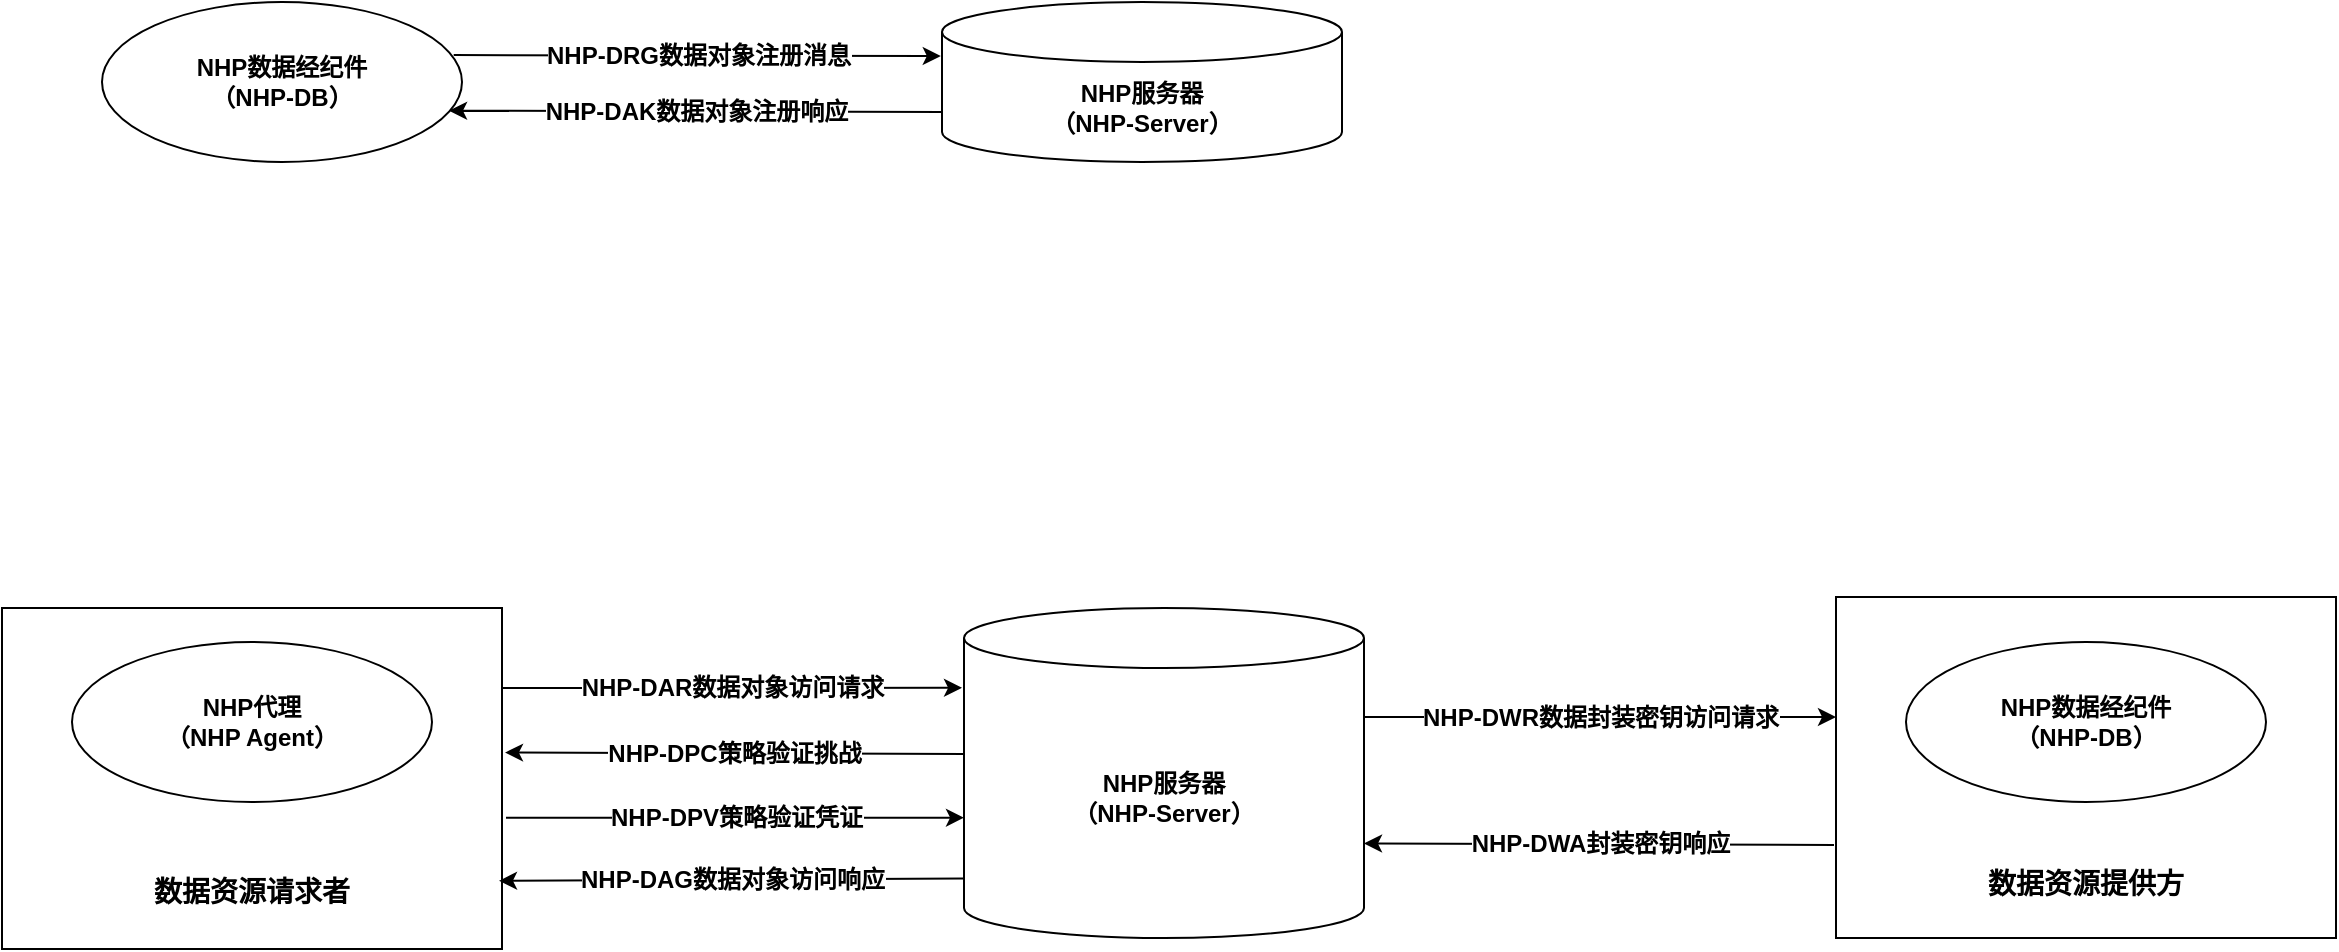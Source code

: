 <mxfile version="27.0.5">
  <diagram name="第 1 页" id="cxOIMT9CrhXrCGaVQ_hj">
    <mxGraphModel dx="2220" dy="1223" grid="1" gridSize="10" guides="1" tooltips="1" connect="1" arrows="1" fold="1" page="1" pageScale="1" pageWidth="1654" pageHeight="1169" math="0" shadow="0">
      <root>
        <mxCell id="0" />
        <mxCell id="1" parent="0" />
        <mxCell id="-prleealjzdKW0juIW-7-2" value="" style="rounded=0;whiteSpace=wrap;html=1;strokeWidth=1;fillColor=none;align=center;" vertex="1" parent="1">
          <mxGeometry x="310" y="503" width="250" height="170.5" as="geometry" />
        </mxCell>
        <mxCell id="mBRabc0Q7ghUZyc4k5AS-2" value="" style="rounded=0;whiteSpace=wrap;html=1;strokeWidth=1;fillColor=none;align=center;" parent="1" vertex="1">
          <mxGeometry x="1227" y="497.5" width="250" height="170.5" as="geometry" />
        </mxCell>
        <mxCell id="cnqvoqYelQEDcmGMp8Uq-1" value="&lt;b&gt;NHP服务器&lt;/b&gt;&lt;div&gt;&lt;b&gt;（NHP-Server）&lt;/b&gt;&lt;/div&gt;" style="shape=cylinder3;whiteSpace=wrap;html=1;boundedLbl=1;backgroundOutline=1;size=15;fillColor=none;" parent="1" vertex="1">
          <mxGeometry x="780" y="200" width="200" height="80" as="geometry" />
        </mxCell>
        <mxCell id="cnqvoqYelQEDcmGMp8Uq-2" value="&lt;b&gt;NHP数据经纪件&lt;/b&gt;&lt;div&gt;&lt;b&gt;（NHP-DB）&lt;/b&gt;&lt;/div&gt;" style="ellipse;whiteSpace=wrap;html=1;fillColor=none;" parent="1" vertex="1">
          <mxGeometry x="360" y="200" width="180" height="80" as="geometry" />
        </mxCell>
        <mxCell id="cnqvoqYelQEDcmGMp8Uq-3" value="" style="endArrow=classic;html=1;rounded=0;exitX=0.977;exitY=0.332;exitDx=0;exitDy=0;entryX=-0.003;entryY=0.263;entryDx=0;entryDy=0;entryPerimeter=0;exitPerimeter=0;" parent="1" source="cnqvoqYelQEDcmGMp8Uq-2" edge="1">
          <mxGeometry relative="1" as="geometry">
            <mxPoint x="530.64" y="226.4" as="sourcePoint" />
            <mxPoint x="779.4" y="227.04" as="targetPoint" />
          </mxGeometry>
        </mxCell>
        <mxCell id="cnqvoqYelQEDcmGMp8Uq-4" value="&lt;b&gt;&lt;font style=&quot;font-size: 12px;&quot;&gt;NHP-DRG数据对象注册消息&lt;/font&gt;&lt;/b&gt;" style="edgeLabel;resizable=0;html=1;;align=center;verticalAlign=middle;" parent="cnqvoqYelQEDcmGMp8Uq-3" connectable="0" vertex="1">
          <mxGeometry relative="1" as="geometry" />
        </mxCell>
        <mxCell id="cnqvoqYelQEDcmGMp8Uq-5" value="" style="endArrow=classic;html=1;rounded=0;entryX=0.964;entryY=0.679;entryDx=0;entryDy=0;entryPerimeter=0;exitX=0;exitY=0.625;exitDx=0;exitDy=0;exitPerimeter=0;" parent="1" target="cnqvoqYelQEDcmGMp8Uq-2" edge="1">
          <mxGeometry relative="1" as="geometry">
            <mxPoint x="780.0" y="255.0" as="sourcePoint" />
            <mxPoint x="540.0" y="255.0" as="targetPoint" />
          </mxGeometry>
        </mxCell>
        <mxCell id="cnqvoqYelQEDcmGMp8Uq-6" value="&lt;font style=&quot;font-size: 12px;&quot;&gt;&lt;b&gt;NHP-DAK数据对象注册响应&lt;/b&gt;&lt;/font&gt;" style="edgeLabel;resizable=0;html=1;;align=center;verticalAlign=middle;" parent="cnqvoqYelQEDcmGMp8Uq-5" connectable="0" vertex="1">
          <mxGeometry relative="1" as="geometry" />
        </mxCell>
        <mxCell id="cnqvoqYelQEDcmGMp8Uq-14" value="&lt;b&gt;NHP服务器&lt;/b&gt;&lt;div&gt;&lt;b&gt;（NHP-Server）&lt;/b&gt;&lt;/div&gt;" style="shape=cylinder3;whiteSpace=wrap;html=1;boundedLbl=1;backgroundOutline=1;size=15;fillColor=none;" parent="1" vertex="1">
          <mxGeometry x="791" y="503" width="200" height="165" as="geometry" />
        </mxCell>
        <mxCell id="cnqvoqYelQEDcmGMp8Uq-16" value="" style="endArrow=classic;html=1;rounded=0;entryX=-0.005;entryY=0.242;entryDx=0;entryDy=0;entryPerimeter=0;" parent="1" target="cnqvoqYelQEDcmGMp8Uq-14" edge="1">
          <mxGeometry relative="1" as="geometry">
            <mxPoint x="560" y="543" as="sourcePoint" />
            <mxPoint x="790" y="543" as="targetPoint" />
          </mxGeometry>
        </mxCell>
        <mxCell id="cnqvoqYelQEDcmGMp8Uq-17" value="&lt;b&gt;&lt;font style=&quot;font-size: 12px;&quot;&gt;NHP-DAR数据对象访问请求&lt;/font&gt;&lt;/b&gt;" style="edgeLabel;resizable=0;html=1;;align=center;verticalAlign=middle;" parent="cnqvoqYelQEDcmGMp8Uq-16" connectable="0" vertex="1">
          <mxGeometry relative="1" as="geometry" />
        </mxCell>
        <mxCell id="cnqvoqYelQEDcmGMp8Uq-18" value="" style="endArrow=classic;html=1;rounded=0;exitX=-0.001;exitY=0.723;exitDx=0;exitDy=0;exitPerimeter=0;entryX=0.994;entryY=0.8;entryDx=0;entryDy=0;entryPerimeter=0;" parent="1" target="-prleealjzdKW0juIW-7-2" edge="1">
          <mxGeometry relative="1" as="geometry">
            <mxPoint x="790.8" y="638.295" as="sourcePoint" />
            <mxPoint x="570" y="639" as="targetPoint" />
          </mxGeometry>
        </mxCell>
        <mxCell id="cnqvoqYelQEDcmGMp8Uq-19" value="&lt;font style=&quot;font-size: 12px;&quot;&gt;&lt;b&gt;NHP-DAG数据对象访问响应&lt;/b&gt;&lt;/font&gt;" style="edgeLabel;resizable=0;html=1;;align=center;verticalAlign=middle;" parent="cnqvoqYelQEDcmGMp8Uq-18" connectable="0" vertex="1">
          <mxGeometry relative="1" as="geometry" />
        </mxCell>
        <mxCell id="cnqvoqYelQEDcmGMp8Uq-22" value="" style="endArrow=classic;html=1;rounded=0;entryX=-0.005;entryY=0.242;entryDx=0;entryDy=0;entryPerimeter=0;exitX=1.008;exitY=0.615;exitDx=0;exitDy=0;exitPerimeter=0;" parent="1" source="-prleealjzdKW0juIW-7-2" edge="1">
          <mxGeometry relative="1" as="geometry">
            <mxPoint x="580" y="608" as="sourcePoint" />
            <mxPoint x="791" y="607.83" as="targetPoint" />
          </mxGeometry>
        </mxCell>
        <mxCell id="cnqvoqYelQEDcmGMp8Uq-23" value="&lt;b&gt;&lt;font style=&quot;font-size: 12px;&quot;&gt;NHP-DPV策略验证凭证&lt;/font&gt;&lt;/b&gt;" style="edgeLabel;resizable=0;html=1;;align=center;verticalAlign=middle;" parent="cnqvoqYelQEDcmGMp8Uq-22" connectable="0" vertex="1">
          <mxGeometry relative="1" as="geometry" />
        </mxCell>
        <mxCell id="cnqvoqYelQEDcmGMp8Uq-24" value="" style="endArrow=classic;html=1;rounded=0;exitX=-0.001;exitY=0.723;exitDx=0;exitDy=0;exitPerimeter=0;entryX=1.006;entryY=0.424;entryDx=0;entryDy=0;entryPerimeter=0;" parent="1" target="-prleealjzdKW0juIW-7-2" edge="1">
          <mxGeometry relative="1" as="geometry">
            <mxPoint x="791" y="575.995" as="sourcePoint" />
            <mxPoint x="580" y="576" as="targetPoint" />
          </mxGeometry>
        </mxCell>
        <mxCell id="cnqvoqYelQEDcmGMp8Uq-25" value="&lt;font style=&quot;font-size: 12px;&quot;&gt;&lt;b&gt;NHP-DPC策略验证挑战&lt;/b&gt;&lt;/font&gt;" style="edgeLabel;resizable=0;html=1;;align=center;verticalAlign=middle;" parent="cnqvoqYelQEDcmGMp8Uq-24" connectable="0" vertex="1">
          <mxGeometry relative="1" as="geometry" />
        </mxCell>
        <mxCell id="mBRabc0Q7ghUZyc4k5AS-1" value="&lt;b&gt;NHP数据经纪件&lt;/b&gt;&lt;div&gt;&lt;b&gt;（NHP-DB）&lt;/b&gt;&lt;/div&gt;" style="ellipse;whiteSpace=wrap;html=1;fillColor=none;" parent="1" vertex="1">
          <mxGeometry x="1262" y="520" width="180" height="80" as="geometry" />
        </mxCell>
        <mxCell id="mBRabc0Q7ghUZyc4k5AS-3" value="&lt;b&gt;数据资源提供方&lt;/b&gt;" style="text;html=1;align=center;verticalAlign=middle;whiteSpace=wrap;rounded=0;fontSize=14;" parent="1" vertex="1">
          <mxGeometry x="1297" y="626" width="110" height="30" as="geometry" />
        </mxCell>
        <mxCell id="mBRabc0Q7ghUZyc4k5AS-4" value="" style="endArrow=classic;html=1;rounded=0;entryX=-0.005;entryY=0.242;entryDx=0;entryDy=0;entryPerimeter=0;exitX=0.926;exitY=0.234;exitDx=0;exitDy=0;exitPerimeter=0;" parent="1" edge="1">
          <mxGeometry relative="1" as="geometry">
            <mxPoint x="991" y="557.5" as="sourcePoint" />
            <mxPoint x="1227" y="557.5" as="targetPoint" />
          </mxGeometry>
        </mxCell>
        <mxCell id="mBRabc0Q7ghUZyc4k5AS-5" value="&lt;b&gt;&lt;font style=&quot;font-size: 12px;&quot;&gt;NHP-DWR数据封装密钥访问请求&lt;/font&gt;&lt;/b&gt;" style="edgeLabel;resizable=0;html=1;;align=center;verticalAlign=middle;" parent="mBRabc0Q7ghUZyc4k5AS-4" connectable="0" vertex="1">
          <mxGeometry relative="1" as="geometry" />
        </mxCell>
        <mxCell id="mBRabc0Q7ghUZyc4k5AS-6" value="" style="endArrow=classic;html=1;rounded=0;entryX=0.902;entryY=0.802;entryDx=0;entryDy=0;entryPerimeter=0;exitX=-0.004;exitY=0.727;exitDx=0;exitDy=0;exitPerimeter=0;" parent="1" source="mBRabc0Q7ghUZyc4k5AS-2" edge="1">
          <mxGeometry relative="1" as="geometry">
            <mxPoint x="1220" y="621" as="sourcePoint" />
            <mxPoint x="991" y="620.7" as="targetPoint" />
          </mxGeometry>
        </mxCell>
        <mxCell id="mBRabc0Q7ghUZyc4k5AS-7" value="&lt;font style=&quot;font-size: 12px;&quot;&gt;&lt;b&gt;NHP-DWA封装密钥响应&lt;/b&gt;&lt;/font&gt;" style="edgeLabel;resizable=0;html=1;;align=center;verticalAlign=middle;" parent="mBRabc0Q7ghUZyc4k5AS-6" connectable="0" vertex="1">
          <mxGeometry relative="1" as="geometry" />
        </mxCell>
        <mxCell id="-prleealjzdKW0juIW-7-1" value="&lt;b&gt;数据资源请求者&lt;/b&gt;" style="text;html=1;align=center;verticalAlign=middle;whiteSpace=wrap;rounded=0;fontSize=14;" vertex="1" parent="1">
          <mxGeometry x="380" y="630" width="110" height="30" as="geometry" />
        </mxCell>
        <mxCell id="-prleealjzdKW0juIW-7-3" value="&lt;b&gt;NHP代理&lt;/b&gt;&lt;div&gt;&lt;b&gt;（NHP Agent）&lt;/b&gt;&lt;/div&gt;" style="ellipse;whiteSpace=wrap;html=1;fillColor=none;" vertex="1" parent="1">
          <mxGeometry x="345" y="520" width="180" height="80" as="geometry" />
        </mxCell>
      </root>
    </mxGraphModel>
  </diagram>
</mxfile>
